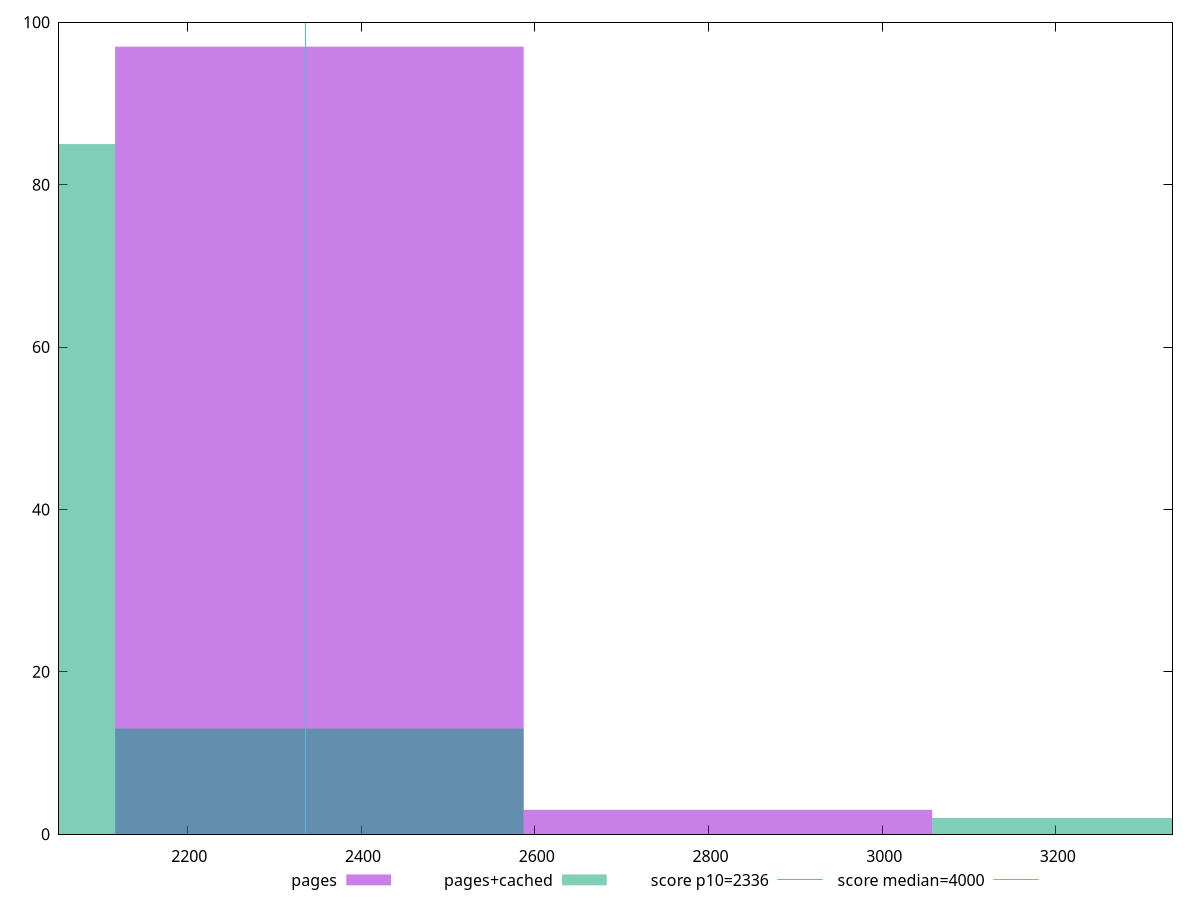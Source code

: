 reset

$pages <<EOF
2822.449719641133 3
2352.0414330342774 97
EOF

$pagesCached <<EOF
3292.858006247988 2
2352.0414330342774 13
1881.633146427422 85
EOF

set key outside below
set boxwidth 470.4082866068555
set xrange [2052.2250000000004:3334.327]
set yrange [0:100]
set trange [0:100]
set style fill transparent solid 0.5 noborder

set parametric
set terminal svg size 640, 500 enhanced background rgb 'white'
set output "report_00019_2021-02-10T18-14-37.922Z//first-contentful-paint/comparison/histogram/0_vs_1.svg"

plot $pages title "pages" with boxes, \
     $pagesCached title "pages+cached" with boxes, \
     2336,t title "score p10=2336", \
     4000,t title "score median=4000"

reset
